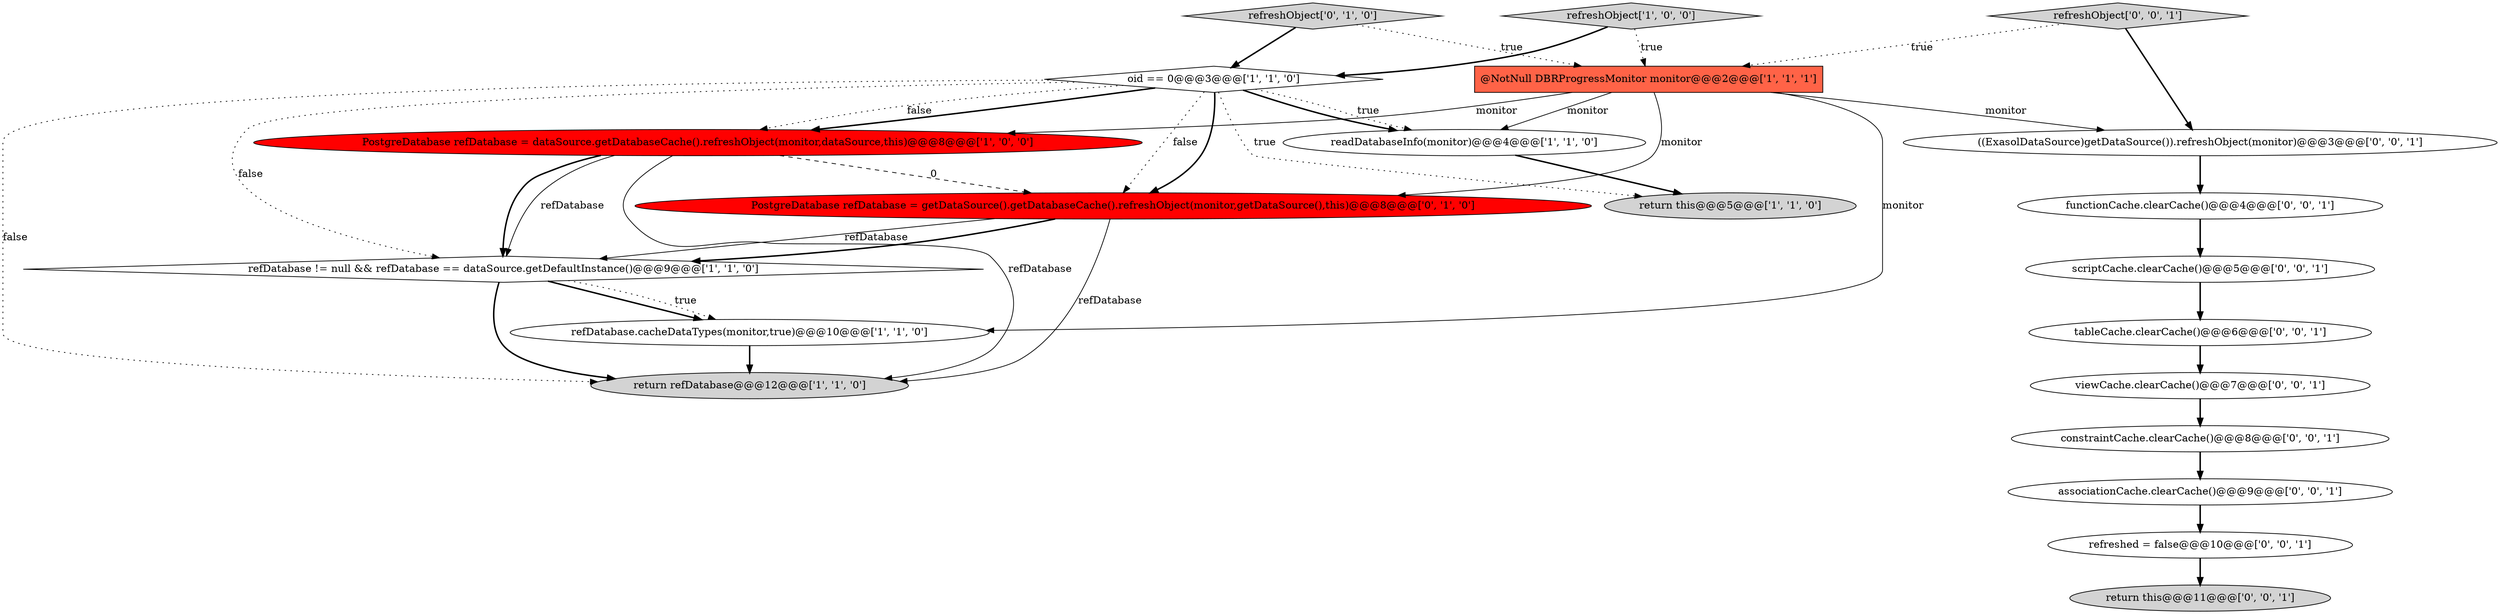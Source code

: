 digraph {
7 [style = filled, label = "refDatabase != null && refDatabase == dataSource.getDefaultInstance()@@@9@@@['1', '1', '0']", fillcolor = white, shape = diamond image = "AAA0AAABBB1BBB"];
2 [style = filled, label = "@NotNull DBRProgressMonitor monitor@@@2@@@['1', '1', '1']", fillcolor = tomato, shape = box image = "AAA0AAABBB1BBB"];
19 [style = filled, label = "scriptCache.clearCache()@@@5@@@['0', '0', '1']", fillcolor = white, shape = ellipse image = "AAA0AAABBB3BBB"];
11 [style = filled, label = "tableCache.clearCache()@@@6@@@['0', '0', '1']", fillcolor = white, shape = ellipse image = "AAA0AAABBB3BBB"];
5 [style = filled, label = "return refDatabase@@@12@@@['1', '1', '0']", fillcolor = lightgray, shape = ellipse image = "AAA0AAABBB1BBB"];
4 [style = filled, label = "PostgreDatabase refDatabase = dataSource.getDatabaseCache().refreshObject(monitor,dataSource,this)@@@8@@@['1', '0', '0']", fillcolor = red, shape = ellipse image = "AAA1AAABBB1BBB"];
8 [style = filled, label = "refreshObject['1', '0', '0']", fillcolor = lightgray, shape = diamond image = "AAA0AAABBB1BBB"];
18 [style = filled, label = "functionCache.clearCache()@@@4@@@['0', '0', '1']", fillcolor = white, shape = ellipse image = "AAA0AAABBB3BBB"];
3 [style = filled, label = "readDatabaseInfo(monitor)@@@4@@@['1', '1', '0']", fillcolor = white, shape = ellipse image = "AAA0AAABBB1BBB"];
20 [style = filled, label = "return this@@@11@@@['0', '0', '1']", fillcolor = lightgray, shape = ellipse image = "AAA0AAABBB3BBB"];
14 [style = filled, label = "((ExasolDataSource)getDataSource()).refreshObject(monitor)@@@3@@@['0', '0', '1']", fillcolor = white, shape = ellipse image = "AAA0AAABBB3BBB"];
6 [style = filled, label = "oid == 0@@@3@@@['1', '1', '0']", fillcolor = white, shape = diamond image = "AAA0AAABBB1BBB"];
17 [style = filled, label = "refreshed = false@@@10@@@['0', '0', '1']", fillcolor = white, shape = ellipse image = "AAA0AAABBB3BBB"];
12 [style = filled, label = "viewCache.clearCache()@@@7@@@['0', '0', '1']", fillcolor = white, shape = ellipse image = "AAA0AAABBB3BBB"];
15 [style = filled, label = "constraintCache.clearCache()@@@8@@@['0', '0', '1']", fillcolor = white, shape = ellipse image = "AAA0AAABBB3BBB"];
13 [style = filled, label = "associationCache.clearCache()@@@9@@@['0', '0', '1']", fillcolor = white, shape = ellipse image = "AAA0AAABBB3BBB"];
10 [style = filled, label = "refreshObject['0', '1', '0']", fillcolor = lightgray, shape = diamond image = "AAA0AAABBB2BBB"];
9 [style = filled, label = "PostgreDatabase refDatabase = getDataSource().getDatabaseCache().refreshObject(monitor,getDataSource(),this)@@@8@@@['0', '1', '0']", fillcolor = red, shape = ellipse image = "AAA1AAABBB2BBB"];
16 [style = filled, label = "refreshObject['0', '0', '1']", fillcolor = lightgray, shape = diamond image = "AAA0AAABBB3BBB"];
0 [style = filled, label = "return this@@@5@@@['1', '1', '0']", fillcolor = lightgray, shape = ellipse image = "AAA0AAABBB1BBB"];
1 [style = filled, label = "refDatabase.cacheDataTypes(monitor,true)@@@10@@@['1', '1', '0']", fillcolor = white, shape = ellipse image = "AAA0AAABBB1BBB"];
6->4 [style = dotted, label="false"];
1->5 [style = bold, label=""];
6->3 [style = bold, label=""];
6->5 [style = dotted, label="false"];
15->13 [style = bold, label=""];
4->7 [style = solid, label="refDatabase"];
7->1 [style = bold, label=""];
16->2 [style = dotted, label="true"];
4->5 [style = solid, label="refDatabase"];
2->4 [style = solid, label="monitor"];
8->2 [style = dotted, label="true"];
12->15 [style = bold, label=""];
18->19 [style = bold, label=""];
6->9 [style = dotted, label="false"];
9->7 [style = solid, label="refDatabase"];
2->9 [style = solid, label="monitor"];
8->6 [style = bold, label=""];
6->7 [style = dotted, label="false"];
19->11 [style = bold, label=""];
11->12 [style = bold, label=""];
2->14 [style = solid, label="monitor"];
9->7 [style = bold, label=""];
10->6 [style = bold, label=""];
9->5 [style = solid, label="refDatabase"];
4->7 [style = bold, label=""];
3->0 [style = bold, label=""];
6->4 [style = bold, label=""];
13->17 [style = bold, label=""];
2->1 [style = solid, label="monitor"];
7->5 [style = bold, label=""];
4->9 [style = dashed, label="0"];
10->2 [style = dotted, label="true"];
16->14 [style = bold, label=""];
14->18 [style = bold, label=""];
6->0 [style = dotted, label="true"];
6->9 [style = bold, label=""];
6->3 [style = dotted, label="true"];
7->1 [style = dotted, label="true"];
2->3 [style = solid, label="monitor"];
17->20 [style = bold, label=""];
}
